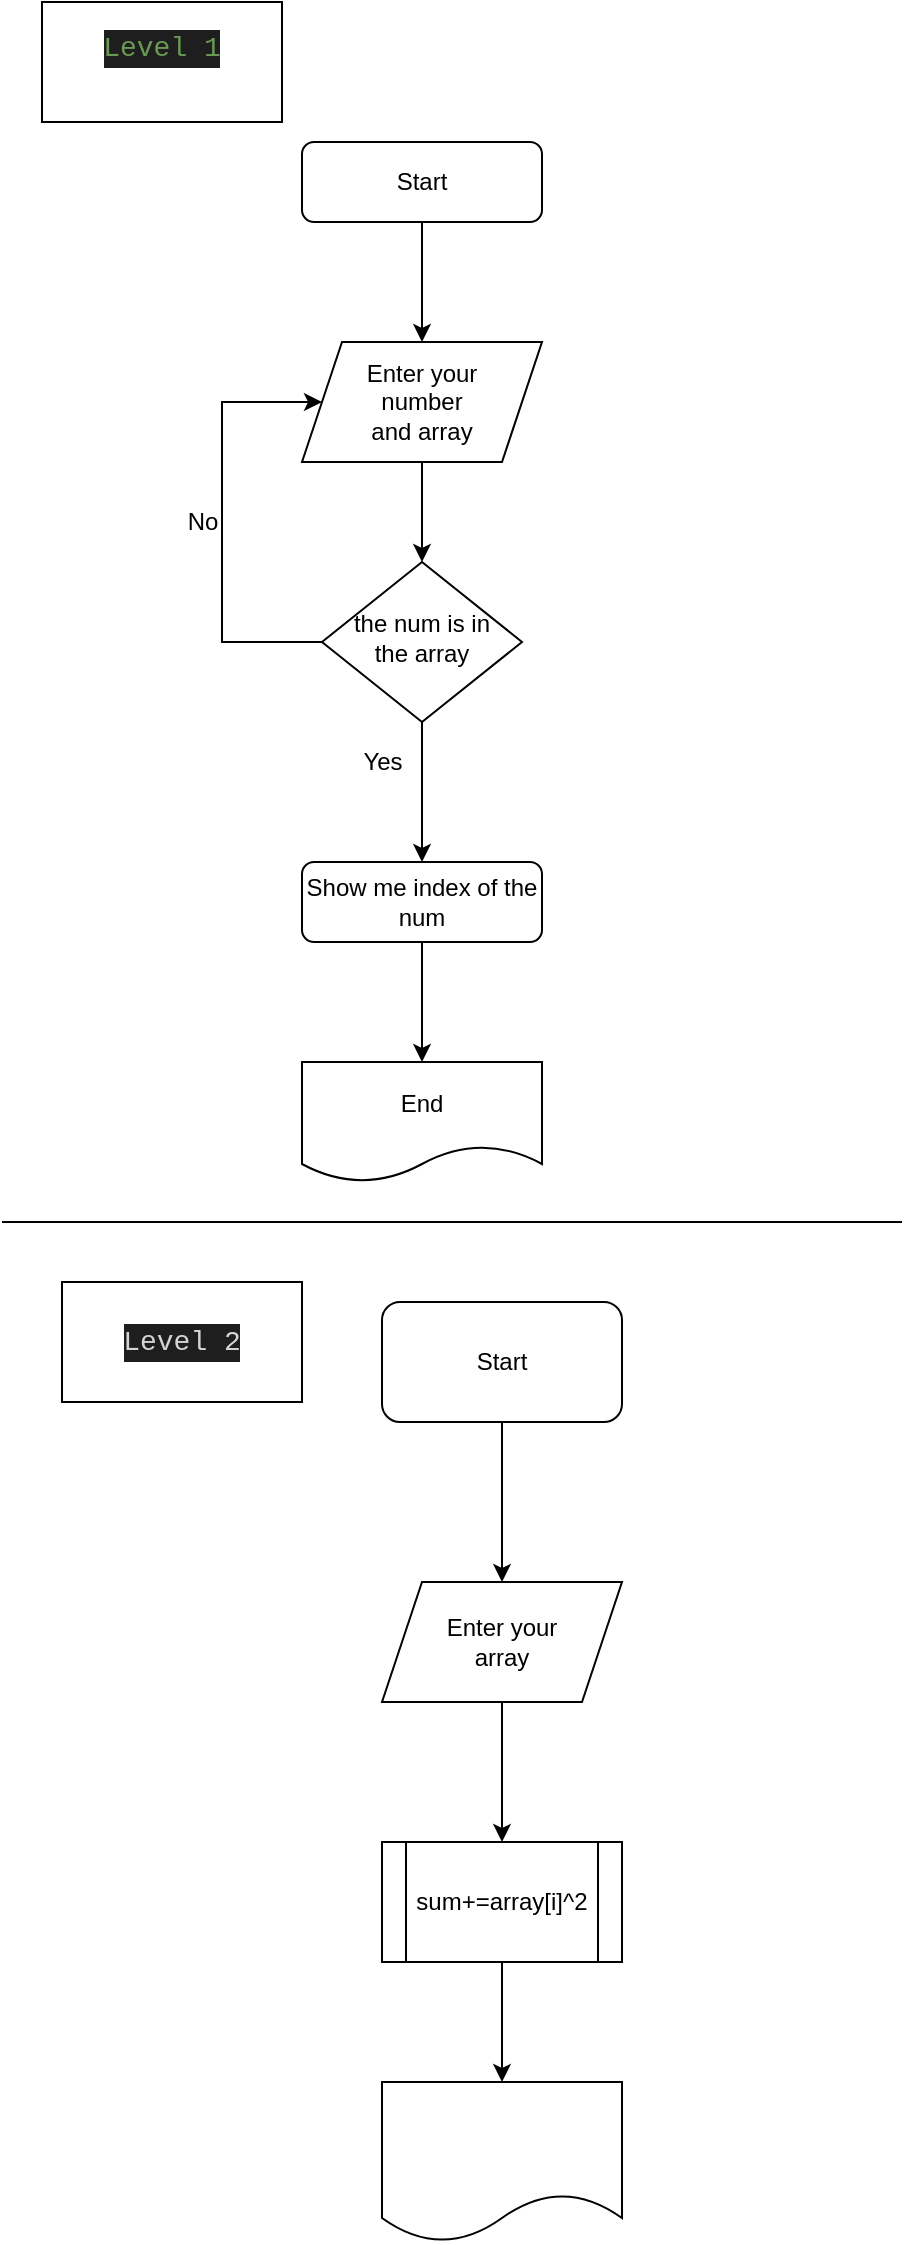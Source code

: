 <mxfile version="20.8.10" type="device"><diagram id="C5RBs43oDa-KdzZeNtuy" name="Page-1"><mxGraphModel dx="438" dy="471" grid="1" gridSize="10" guides="1" tooltips="1" connect="1" arrows="1" fold="1" page="1" pageScale="1" pageWidth="827" pageHeight="1169" math="0" shadow="0"><root><mxCell id="WIyWlLk6GJQsqaUBKTNV-0"/><mxCell id="WIyWlLk6GJQsqaUBKTNV-1" parent="WIyWlLk6GJQsqaUBKTNV-0"/><mxCell id="iLJdrHvnV5oeZ0O1PQaS-4" value="" style="edgeStyle=orthogonalEdgeStyle;rounded=0;orthogonalLoop=1;jettySize=auto;html=1;" edge="1" parent="WIyWlLk6GJQsqaUBKTNV-1" source="WIyWlLk6GJQsqaUBKTNV-3" target="iLJdrHvnV5oeZ0O1PQaS-3"><mxGeometry relative="1" as="geometry"/></mxCell><mxCell id="WIyWlLk6GJQsqaUBKTNV-3" value="Start" style="rounded=1;whiteSpace=wrap;html=1;fontSize=12;glass=0;strokeWidth=1;shadow=0;" parent="WIyWlLk6GJQsqaUBKTNV-1" vertex="1"><mxGeometry x="160" y="80" width="120" height="40" as="geometry"/></mxCell><mxCell id="iLJdrHvnV5oeZ0O1PQaS-7" style="edgeStyle=orthogonalEdgeStyle;rounded=0;orthogonalLoop=1;jettySize=auto;html=1;exitX=0;exitY=0.5;exitDx=0;exitDy=0;entryX=0;entryY=0.5;entryDx=0;entryDy=0;" edge="1" parent="WIyWlLk6GJQsqaUBKTNV-1" source="WIyWlLk6GJQsqaUBKTNV-10" target="iLJdrHvnV5oeZ0O1PQaS-3"><mxGeometry relative="1" as="geometry"><Array as="points"><mxPoint x="120" y="330"/><mxPoint x="120" y="210"/></Array></mxGeometry></mxCell><mxCell id="iLJdrHvnV5oeZ0O1PQaS-10" value="" style="edgeStyle=orthogonalEdgeStyle;rounded=0;orthogonalLoop=1;jettySize=auto;html=1;" edge="1" parent="WIyWlLk6GJQsqaUBKTNV-1" source="WIyWlLk6GJQsqaUBKTNV-10"><mxGeometry relative="1" as="geometry"><mxPoint x="220" y="440" as="targetPoint"/></mxGeometry></mxCell><mxCell id="WIyWlLk6GJQsqaUBKTNV-10" value="the num is in &lt;br&gt;the array" style="rhombus;whiteSpace=wrap;html=1;shadow=0;fontFamily=Helvetica;fontSize=12;align=center;strokeWidth=1;spacing=6;spacingTop=-4;" parent="WIyWlLk6GJQsqaUBKTNV-1" vertex="1"><mxGeometry x="170" y="290" width="100" height="80" as="geometry"/></mxCell><mxCell id="iLJdrHvnV5oeZ0O1PQaS-12" value="" style="edgeStyle=orthogonalEdgeStyle;rounded=0;orthogonalLoop=1;jettySize=auto;html=1;" edge="1" parent="WIyWlLk6GJQsqaUBKTNV-1" source="WIyWlLk6GJQsqaUBKTNV-12" target="iLJdrHvnV5oeZ0O1PQaS-9"><mxGeometry relative="1" as="geometry"/></mxCell><mxCell id="WIyWlLk6GJQsqaUBKTNV-12" value="Show me index of the num" style="rounded=1;whiteSpace=wrap;html=1;fontSize=12;glass=0;strokeWidth=1;shadow=0;" parent="WIyWlLk6GJQsqaUBKTNV-1" vertex="1"><mxGeometry x="160" y="440" width="120" height="40" as="geometry"/></mxCell><mxCell id="iLJdrHvnV5oeZ0O1PQaS-0" value="&#10;&lt;div style=&quot;color: rgb(212, 212, 212); background-color: rgb(30, 30, 30); font-family: Consolas, &amp;quot;Courier New&amp;quot;, monospace; font-weight: normal; font-size: 14px; line-height: 19px;&quot;&gt;&lt;div&gt;&lt;span style=&quot;color: #6a9955;&quot;&gt;Level 1&lt;/span&gt;&lt;/div&gt;&lt;/div&gt;&#10;&#10;" style="rounded=0;whiteSpace=wrap;html=1;" vertex="1" parent="WIyWlLk6GJQsqaUBKTNV-1"><mxGeometry x="30" y="10" width="120" height="60" as="geometry"/></mxCell><mxCell id="iLJdrHvnV5oeZ0O1PQaS-5" value="" style="edgeStyle=orthogonalEdgeStyle;rounded=0;orthogonalLoop=1;jettySize=auto;html=1;" edge="1" parent="WIyWlLk6GJQsqaUBKTNV-1" source="iLJdrHvnV5oeZ0O1PQaS-3" target="WIyWlLk6GJQsqaUBKTNV-10"><mxGeometry relative="1" as="geometry"/></mxCell><mxCell id="iLJdrHvnV5oeZ0O1PQaS-3" value="Enter your &lt;br&gt;number&lt;br&gt;and array" style="shape=parallelogram;perimeter=parallelogramPerimeter;whiteSpace=wrap;html=1;fixedSize=1;" vertex="1" parent="WIyWlLk6GJQsqaUBKTNV-1"><mxGeometry x="160" y="180" width="120" height="60" as="geometry"/></mxCell><mxCell id="iLJdrHvnV5oeZ0O1PQaS-8" value="No" style="text;html=1;align=center;verticalAlign=middle;resizable=0;points=[];autosize=1;strokeColor=none;fillColor=none;" vertex="1" parent="WIyWlLk6GJQsqaUBKTNV-1"><mxGeometry x="90" y="255" width="40" height="30" as="geometry"/></mxCell><mxCell id="iLJdrHvnV5oeZ0O1PQaS-9" value="End" style="shape=document;whiteSpace=wrap;html=1;boundedLbl=1;" vertex="1" parent="WIyWlLk6GJQsqaUBKTNV-1"><mxGeometry x="160" y="540" width="120" height="60" as="geometry"/></mxCell><mxCell id="iLJdrHvnV5oeZ0O1PQaS-13" value="Yes" style="text;html=1;align=center;verticalAlign=middle;resizable=0;points=[];autosize=1;strokeColor=none;fillColor=none;" vertex="1" parent="WIyWlLk6GJQsqaUBKTNV-1"><mxGeometry x="180" y="375" width="40" height="30" as="geometry"/></mxCell><mxCell id="iLJdrHvnV5oeZ0O1PQaS-14" value="" style="endArrow=none;html=1;rounded=0;" edge="1" parent="WIyWlLk6GJQsqaUBKTNV-1"><mxGeometry width="50" height="50" relative="1" as="geometry"><mxPoint x="10" y="620" as="sourcePoint"/><mxPoint x="460" y="620" as="targetPoint"/><Array as="points"><mxPoint x="160" y="620"/></Array></mxGeometry></mxCell><mxCell id="iLJdrHvnV5oeZ0O1PQaS-15" value="&lt;div style=&quot;color: rgb(212, 212, 212); background-color: rgb(30, 30, 30); font-family: Consolas, &amp;quot;Courier New&amp;quot;, monospace; font-size: 14px; line-height: 19px;&quot;&gt;Level 2&lt;/div&gt;" style="whiteSpace=wrap;html=1;" vertex="1" parent="WIyWlLk6GJQsqaUBKTNV-1"><mxGeometry x="40" y="650" width="120" height="60" as="geometry"/></mxCell><mxCell id="iLJdrHvnV5oeZ0O1PQaS-19" value="" style="edgeStyle=orthogonalEdgeStyle;rounded=0;orthogonalLoop=1;jettySize=auto;html=1;" edge="1" parent="WIyWlLk6GJQsqaUBKTNV-1" source="iLJdrHvnV5oeZ0O1PQaS-17" target="iLJdrHvnV5oeZ0O1PQaS-18"><mxGeometry relative="1" as="geometry"/></mxCell><mxCell id="iLJdrHvnV5oeZ0O1PQaS-17" value="Start" style="rounded=1;whiteSpace=wrap;html=1;" vertex="1" parent="WIyWlLk6GJQsqaUBKTNV-1"><mxGeometry x="200" y="660" width="120" height="60" as="geometry"/></mxCell><mxCell id="iLJdrHvnV5oeZ0O1PQaS-21" value="" style="edgeStyle=orthogonalEdgeStyle;rounded=0;orthogonalLoop=1;jettySize=auto;html=1;" edge="1" parent="WIyWlLk6GJQsqaUBKTNV-1" source="iLJdrHvnV5oeZ0O1PQaS-18" target="iLJdrHvnV5oeZ0O1PQaS-20"><mxGeometry relative="1" as="geometry"/></mxCell><mxCell id="iLJdrHvnV5oeZ0O1PQaS-18" value="Enter your&lt;br style=&quot;border-color: var(--border-color);&quot;&gt;array" style="shape=parallelogram;perimeter=parallelogramPerimeter;whiteSpace=wrap;html=1;fixedSize=1;" vertex="1" parent="WIyWlLk6GJQsqaUBKTNV-1"><mxGeometry x="200" y="800" width="120" height="60" as="geometry"/></mxCell><mxCell id="iLJdrHvnV5oeZ0O1PQaS-23" value="" style="edgeStyle=orthogonalEdgeStyle;rounded=0;orthogonalLoop=1;jettySize=auto;html=1;" edge="1" parent="WIyWlLk6GJQsqaUBKTNV-1" source="iLJdrHvnV5oeZ0O1PQaS-20" target="iLJdrHvnV5oeZ0O1PQaS-22"><mxGeometry relative="1" as="geometry"/></mxCell><mxCell id="iLJdrHvnV5oeZ0O1PQaS-20" value="sum+=array[i]^2" style="shape=process;whiteSpace=wrap;html=1;backgroundOutline=1;" vertex="1" parent="WIyWlLk6GJQsqaUBKTNV-1"><mxGeometry x="200" y="930" width="120" height="60" as="geometry"/></mxCell><mxCell id="iLJdrHvnV5oeZ0O1PQaS-22" value="" style="shape=document;whiteSpace=wrap;html=1;boundedLbl=1;" vertex="1" parent="WIyWlLk6GJQsqaUBKTNV-1"><mxGeometry x="200" y="1050" width="120" height="80" as="geometry"/></mxCell></root></mxGraphModel></diagram></mxfile>